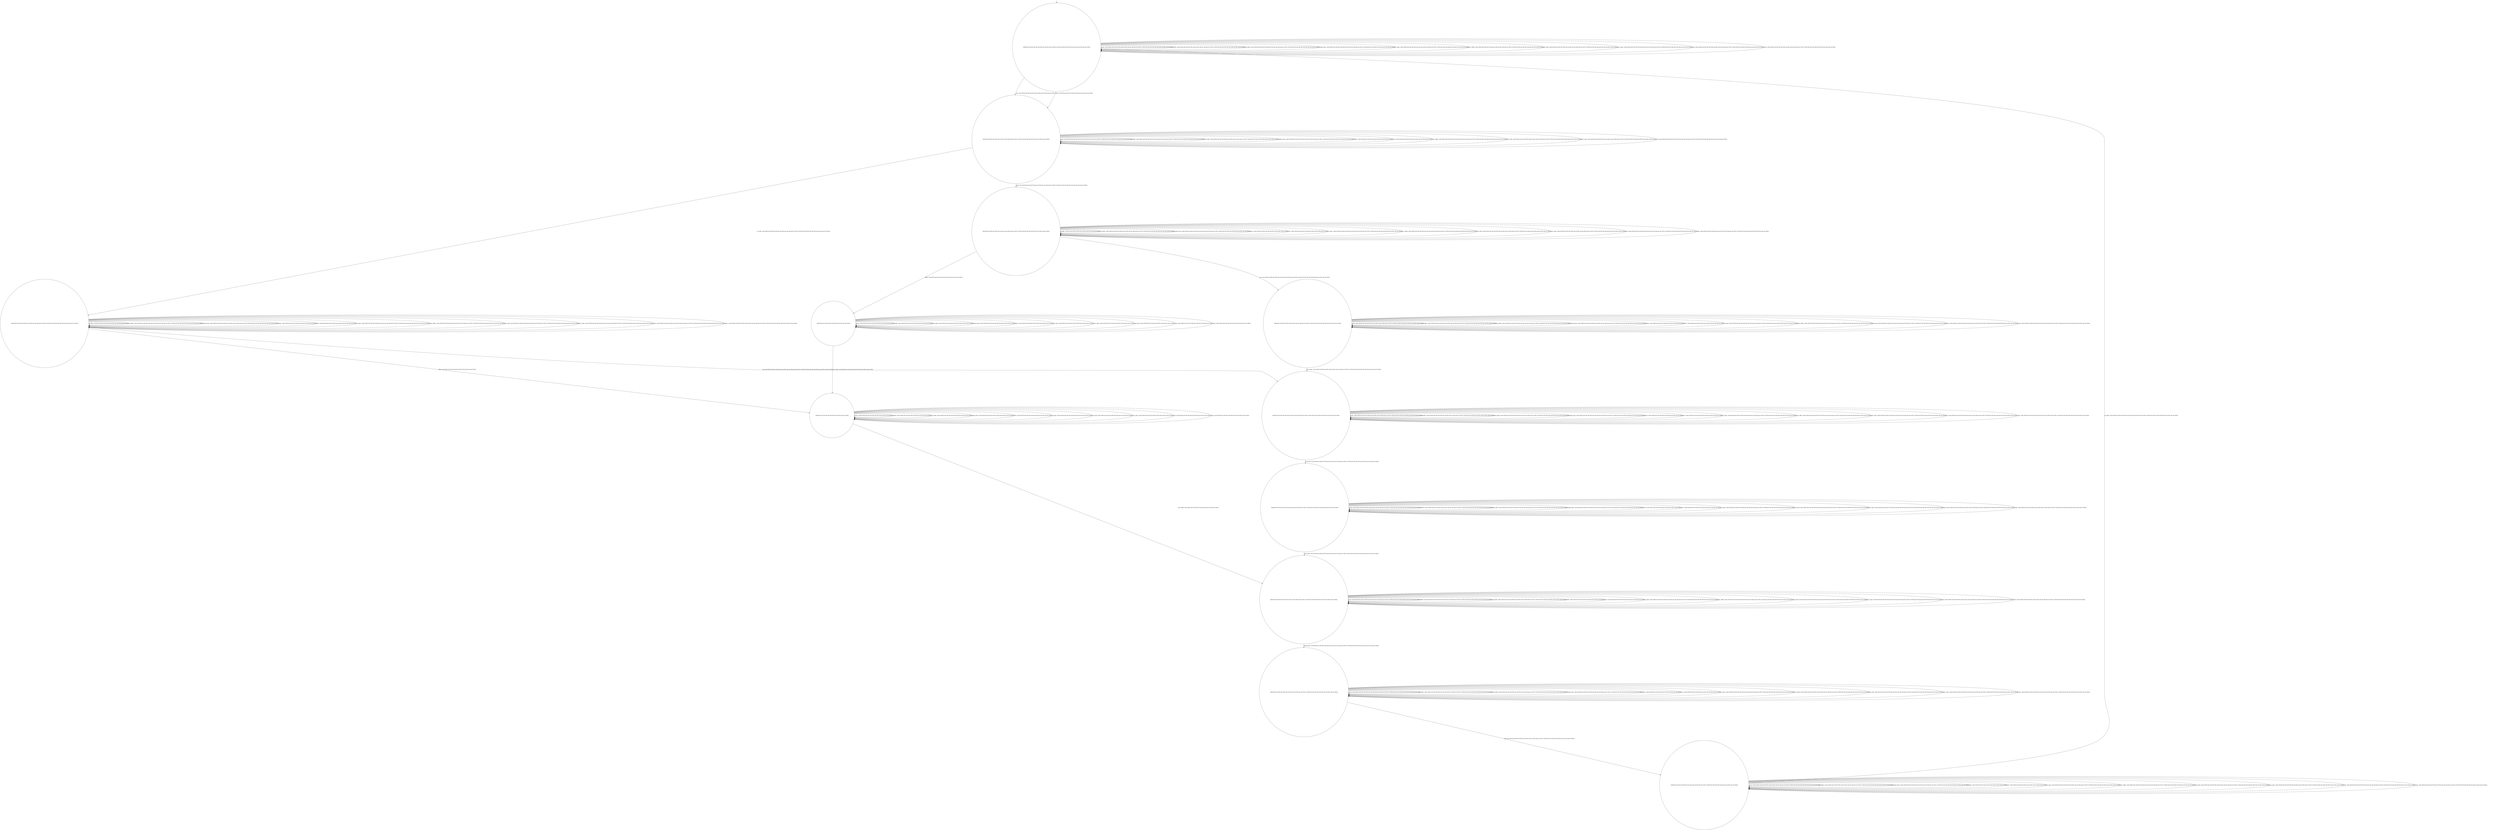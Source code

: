 digraph g {
	edge [lblstyle="above, sloped"];
	s0 [shape="circle" label="0@[((EUR and COF and CAP and TON and not DOL and not TEA) or (EUR and CAP and TON and not DOL and not TEA and not COF))]"];
	s1 [shape="circle" label="1@[((EUR and CAP and TON and not DOL and not TEA and not COF) or (EUR and COF and CAP and TON and not DOL and not TEA))]"];
	s2 [shape="circle" label="2@[((EUR and CAP and TON and not DOL and not TEA and not COF) or (EUR and COF and CAP and TON and not DOL and not TEA))]"];
	s3 [shape="circle" label="3@[((EUR and CAP and TON and not DOL and not TEA and not COF) or (EUR and COF and CAP and TON and not DOL and not TEA))]"];
	s4 [shape="circle" label="4@[((EUR and CAP and TON and not DOL and not TEA and not COF) or (EUR and COF and CAP and TON and not DOL and not TEA))]"];
	s5 [shape="circle" label="5@[((EUR and COF and CAP and TON and not DOL and not TEA))]"];
	s6 [shape="circle" label="6@[((EUR and CAP and TON and not DOL and not TEA and not COF) or (EUR and COF and CAP and TON and not DOL and not TEA))]"];
	s7 [shape="circle" label="7@[((EUR and COF and CAP and TON and not DOL and not TEA))]"];
	s8 [shape="circle" label="8@[((EUR and CAP and TON and not DOL and not TEA and not COF) or (EUR and COF and CAP and TON and not DOL and not TEA))]"];
	s9 [shape="circle" label="9@[((EUR and CAP and TON and not DOL and not TEA and not COF) or (EUR and COF and CAP and TON and not DOL and not TEA))]"];
	s10 [shape="circle" label="10@[((EUR and CAP and TON and not DOL and not TEA and not COF) or (EUR and COF and CAP and TON and not DOL and not TEA))]"];
	s11 [shape="circle" label="11@[((EUR and CAP and TON and not DOL and not TEA and not COF) or (EUR and COF and CAP and TON and not DOL and not TEA))]"];
	s0 -> s0 [label="cap / nok() [((EUR and CAP and TON and not DOL and not TEA and not COF) or (EUR and COF and CAP and TON and not DOL and not TEA))]"];
	s0 -> s0 [label="coffee / nok() [((EUR and CAP and TON and not DOL and not TEA and not COF) or (EUR and COF and CAP and TON and not DOL and not TEA))]"];
	s0 -> s0 [label="cup_taken / nok() [((EUR and CAP and TON and not DOL and not TEA and not COF) or (EUR and COF and CAP and TON and not DOL and not TEA))]"];
	s0 -> s0 [label="display_done / nok() [((EUR and CAP and TON and not DOL and not TEA and not COF) or (EUR and COF and CAP and TON and not DOL and not TEA))]"];
	s0 -> s1 [label="dollar / ok() [((EUR and COF and CAP and TON and not DOL and not TEA))]"];
	s0 -> s1 [label="euro / ok() [((EUR and CAP and TON and not DOL and not TEA and not COF))]"];
	s0 -> s0 [label="no_sugar / nok() [((EUR and CAP and TON and not DOL and not TEA and not COF) or (EUR and COF and CAP and TON and not DOL and not TEA))]"];
	s0 -> s0 [label="pour_coffee / nok() [((EUR and CAP and TON and not DOL and not TEA and not COF) or (EUR and COF and CAP and TON and not DOL and not TEA))]"];
	s0 -> s0 [label="pour_milk / nok() [((EUR and CAP and TON and not DOL and not TEA and not COF) or (EUR and COF and CAP and TON and not DOL and not TEA))]"];
	s0 -> s0 [label="pour_sugar / nok() [((EUR and CAP and TON and not DOL and not TEA and not COF) or (EUR and COF and CAP and TON and not DOL and not TEA))]"];
	s0 -> s0 [label="ring / nok() [((EUR and CAP and TON and not DOL and not TEA and not COF) or (EUR and COF and CAP and TON and not DOL and not TEA))]"];
	s0 -> s0 [label="sugar / nok() [((EUR and CAP and TON and not DOL and not TEA and not COF) or (EUR and COF and CAP and TON and not DOL and not TEA))]"];
	s1 -> s1 [label="cap / nok() [((EUR and CAP and TON and not DOL and not TEA and not COF) or (EUR and COF and CAP and TON and not DOL and not TEA))]"];
	s1 -> s1 [label="coffee / nok() [((EUR and CAP and TON and not DOL and not TEA and not COF) or (EUR and COF and CAP and TON and not DOL and not TEA))]"];
	s1 -> s1 [label="cup_taken / nok() [((EUR and CAP and TON and not DOL and not TEA and not COF) or (EUR and COF and CAP and TON and not DOL and not TEA))]"];
	s1 -> s1 [label="display_done / nok() [((EUR and CAP and TON and not DOL and not TEA and not COF) or (EUR and COF and CAP and TON and not DOL and not TEA))]"];
	s1 -> s1 [label="dollar / nok() [((EUR and COF and CAP and TON and not DOL and not TEA))]"];
	s1 -> s1 [label="euro / nok() [((EUR and CAP and TON and not DOL and not TEA and not COF))]"];
	s1 -> s2 [label="no_sugar / ok() [((EUR and CAP and TON and not DOL and not TEA and not COF) or (EUR and COF and CAP and TON and not DOL and not TEA))]"];
	s1 -> s1 [label="pour_coffee / nok() [((EUR and CAP and TON and not DOL and not TEA and not COF) or (EUR and COF and CAP and TON and not DOL and not TEA))]"];
	s1 -> s1 [label="pour_milk / nok() [((EUR and CAP and TON and not DOL and not TEA and not COF) or (EUR and COF and CAP and TON and not DOL and not TEA))]"];
	s1 -> s1 [label="pour_sugar / nok() [((EUR and CAP and TON and not DOL and not TEA and not COF) or (EUR and COF and CAP and TON and not DOL and not TEA))]"];
	s1 -> s1 [label="ring / nok() [((EUR and CAP and TON and not DOL and not TEA and not COF) or (EUR and COF and CAP and TON and not DOL and not TEA))]"];
	s1 -> s3 [label="sugar / ok() [((EUR and CAP and TON and not DOL and not TEA and not COF) or (EUR and COF and CAP and TON and not DOL and not TEA))]"];
	s2 -> s6 [label="cap / ok() [((EUR and CAP and TON and not DOL and not TEA and not COF) or (EUR and COF and CAP and TON and not DOL and not TEA))]"];
	s2 -> s2 [label="coffee / Ω [((EUR and CAP and TON and not DOL and not TEA and not COF))]"];
	s2 -> s7 [label="coffee / ok() [((EUR and COF and CAP and TON and not DOL and not TEA))]"];
	s2 -> s2 [label="cup_taken / nok() [((EUR and CAP and TON and not DOL and not TEA and not COF) or (EUR and COF and CAP and TON and not DOL and not TEA))]"];
	s2 -> s2 [label="display_done / nok() [((EUR and CAP and TON and not DOL and not TEA and not COF) or (EUR and COF and CAP and TON and not DOL and not TEA))]"];
	s2 -> s2 [label="dollar / nok() [((EUR and COF and CAP and TON and not DOL and not TEA))]"];
	s2 -> s2 [label="euro / nok() [((EUR and CAP and TON and not DOL and not TEA and not COF))]"];
	s2 -> s2 [label="no_sugar / nok() [((EUR and CAP and TON and not DOL and not TEA and not COF) or (EUR and COF and CAP and TON and not DOL and not TEA))]"];
	s2 -> s2 [label="pour_coffee / nok() [((EUR and CAP and TON and not DOL and not TEA and not COF) or (EUR and COF and CAP and TON and not DOL and not TEA))]"];
	s2 -> s2 [label="pour_milk / nok() [((EUR and CAP and TON and not DOL and not TEA and not COF) or (EUR and COF and CAP and TON and not DOL and not TEA))]"];
	s2 -> s2 [label="pour_sugar / nok() [((EUR and CAP and TON and not DOL and not TEA and not COF) or (EUR and COF and CAP and TON and not DOL and not TEA))]"];
	s2 -> s2 [label="ring / nok() [((EUR and CAP and TON and not DOL and not TEA and not COF) or (EUR and COF and CAP and TON and not DOL and not TEA))]"];
	s2 -> s2 [label="sugar / void() [((EUR and CAP and TON and not DOL and not TEA and not COF) or (EUR and COF and CAP and TON and not DOL and not TEA))]"];
	s3 -> s4 [label="cap / ok() [((EUR and CAP and TON and not DOL and not TEA and not COF) or (EUR and COF and CAP and TON and not DOL and not TEA))]"];
	s3 -> s3 [label="coffee / Ω [((EUR and CAP and TON and not DOL and not TEA and not COF))]"];
	s3 -> s5 [label="coffee / ok() [((EUR and COF and CAP and TON and not DOL and not TEA))]"];
	s3 -> s3 [label="cup_taken / nok() [((EUR and CAP and TON and not DOL and not TEA and not COF) or (EUR and COF and CAP and TON and not DOL and not TEA))]"];
	s3 -> s3 [label="display_done / nok() [((EUR and CAP and TON and not DOL and not TEA and not COF) or (EUR and COF and CAP and TON and not DOL and not TEA))]"];
	s3 -> s3 [label="dollar / nok() [((EUR and COF and CAP and TON and not DOL and not TEA))]"];
	s3 -> s3 [label="euro / nok() [((EUR and CAP and TON and not DOL and not TEA and not COF))]"];
	s3 -> s3 [label="no_sugar / void() [((EUR and CAP and TON and not DOL and not TEA and not COF) or (EUR and COF and CAP and TON and not DOL and not TEA))]"];
	s3 -> s3 [label="pour_coffee / nok() [((EUR and CAP and TON and not DOL and not TEA and not COF) or (EUR and COF and CAP and TON and not DOL and not TEA))]"];
	s3 -> s3 [label="pour_milk / nok() [((EUR and CAP and TON and not DOL and not TEA and not COF) or (EUR and COF and CAP and TON and not DOL and not TEA))]"];
	s3 -> s3 [label="pour_sugar / nok() [((EUR and CAP and TON and not DOL and not TEA and not COF) or (EUR and COF and CAP and TON and not DOL and not TEA))]"];
	s3 -> s3 [label="ring / nok() [((EUR and CAP and TON and not DOL and not TEA and not COF) or (EUR and COF and CAP and TON and not DOL and not TEA))]"];
	s3 -> s3 [label="sugar / nok() [((EUR and CAP and TON and not DOL and not TEA and not COF) or (EUR and COF and CAP and TON and not DOL and not TEA))]"];
	s4 -> s4 [label="cap / nok() [((EUR and CAP and TON and not DOL and not TEA and not COF) or (EUR and COF and CAP and TON and not DOL and not TEA))]"];
	s4 -> s4 [label="coffee / void() [((EUR and CAP and TON and not DOL and not TEA and not COF) or (EUR and COF and CAP and TON and not DOL and not TEA))]"];
	s4 -> s4 [label="cup_taken / nok() [((EUR and CAP and TON and not DOL and not TEA and not COF) or (EUR and COF and CAP and TON and not DOL and not TEA))]"];
	s4 -> s4 [label="display_done / nok() [((EUR and CAP and TON and not DOL and not TEA and not COF) or (EUR and COF and CAP and TON and not DOL and not TEA))]"];
	s4 -> s4 [label="dollar / nok() [((EUR and COF and CAP and TON and not DOL and not TEA))]"];
	s4 -> s4 [label="euro / nok() [((EUR and CAP and TON and not DOL and not TEA and not COF))]"];
	s4 -> s4 [label="no_sugar / nok() [((EUR and CAP and TON and not DOL and not TEA and not COF) or (EUR and COF and CAP and TON and not DOL and not TEA))]"];
	s4 -> s4 [label="pour_coffee / nok() [((EUR and CAP and TON and not DOL and not TEA and not COF) or (EUR and COF and CAP and TON and not DOL and not TEA))]"];
	s4 -> s4 [label="pour_milk / nok() [((EUR and CAP and TON and not DOL and not TEA and not COF) or (EUR and COF and CAP and TON and not DOL and not TEA))]"];
	s4 -> s6 [label="pour_sugar / ok() [((EUR and CAP and TON and not DOL and not TEA and not COF) or (EUR and COF and CAP and TON and not DOL and not TEA))]"];
	s4 -> s4 [label="ring / nok() [((EUR and CAP and TON and not DOL and not TEA and not COF) or (EUR and COF and CAP and TON and not DOL and not TEA))]"];
	s4 -> s4 [label="sugar / nok() [((EUR and CAP and TON and not DOL and not TEA and not COF) or (EUR and COF and CAP and TON and not DOL and not TEA))]"];
	s5 -> s5 [label="cap / void() [((EUR and COF and CAP and TON and not DOL and not TEA))]"];
	s5 -> s5 [label="coffee / nok() [((EUR and COF and CAP and TON and not DOL and not TEA))]"];
	s5 -> s5 [label="cup_taken / nok() [((EUR and COF and CAP and TON and not DOL and not TEA))]"];
	s5 -> s5 [label="display_done / nok() [((EUR and COF and CAP and TON and not DOL and not TEA))]"];
	s5 -> s5 [label="dollar / nok() [((EUR and COF and CAP and TON and not DOL and not TEA))]"];
	s5 -> s5 [label="no_sugar / nok() [((EUR and COF and CAP and TON and not DOL and not TEA))]"];
	s5 -> s5 [label="pour_coffee / nok() [((EUR and COF and CAP and TON and not DOL and not TEA))]"];
	s5 -> s5 [label="pour_milk / nok() [((EUR and COF and CAP and TON and not DOL and not TEA))]"];
	s5 -> s7 [label="pour_sugar / ok() [((EUR and COF and CAP and TON and not DOL and not TEA))]"];
	s5 -> s5 [label="ring / nok() [((EUR and COF and CAP and TON and not DOL and not TEA))]"];
	s5 -> s5 [label="sugar / nok() [((EUR and COF and CAP and TON and not DOL and not TEA))]"];
	s6 -> s6 [label="cap / nok() [((EUR and CAP and TON and not DOL and not TEA and not COF) or (EUR and COF and CAP and TON and not DOL and not TEA))]"];
	s6 -> s6 [label="coffee / void() [((EUR and CAP and TON and not DOL and not TEA and not COF) or (EUR and COF and CAP and TON and not DOL and not TEA))]"];
	s6 -> s6 [label="cup_taken / nok() [((EUR and CAP and TON and not DOL and not TEA and not COF) or (EUR and COF and CAP and TON and not DOL and not TEA))]"];
	s6 -> s6 [label="display_done / nok() [((EUR and CAP and TON and not DOL and not TEA and not COF) or (EUR and COF and CAP and TON and not DOL and not TEA))]"];
	s6 -> s6 [label="dollar / nok() [((EUR and COF and CAP and TON and not DOL and not TEA))]"];
	s6 -> s6 [label="euro / nok() [((EUR and CAP and TON and not DOL and not TEA and not COF))]"];
	s6 -> s6 [label="no_sugar / nok() [((EUR and CAP and TON and not DOL and not TEA and not COF) or (EUR and COF and CAP and TON and not DOL and not TEA))]"];
	s6 -> s6 [label="pour_coffee / nok() [((EUR and CAP and TON and not DOL and not TEA and not COF) or (EUR and COF and CAP and TON and not DOL and not TEA))]"];
	s6 -> s9 [label="pour_milk / ok() [((EUR and CAP and TON and not DOL and not TEA and not COF) or (EUR and COF and CAP and TON and not DOL and not TEA))]"];
	s6 -> s6 [label="pour_sugar / nok() [((EUR and CAP and TON and not DOL and not TEA and not COF) or (EUR and COF and CAP and TON and not DOL and not TEA))]"];
	s6 -> s6 [label="ring / nok() [((EUR and CAP and TON and not DOL and not TEA and not COF) or (EUR and COF and CAP and TON and not DOL and not TEA))]"];
	s6 -> s6 [label="sugar / nok() [((EUR and CAP and TON and not DOL and not TEA and not COF) or (EUR and COF and CAP and TON and not DOL and not TEA))]"];
	s7 -> s7 [label="cap / void() [((EUR and COF and CAP and TON and not DOL and not TEA))]"];
	s7 -> s7 [label="coffee / nok() [((EUR and COF and CAP and TON and not DOL and not TEA))]"];
	s7 -> s7 [label="cup_taken / nok() [((EUR and COF and CAP and TON and not DOL and not TEA))]"];
	s7 -> s7 [label="display_done / nok() [((EUR and COF and CAP and TON and not DOL and not TEA))]"];
	s7 -> s7 [label="dollar / nok() [((EUR and COF and CAP and TON and not DOL and not TEA))]"];
	s7 -> s7 [label="no_sugar / nok() [((EUR and COF and CAP and TON and not DOL and not TEA))]"];
	s7 -> s8 [label="pour_coffee / ok() [((EUR and COF and CAP and TON and not DOL and not TEA))]"];
	s7 -> s7 [label="pour_milk / nok() [((EUR and COF and CAP and TON and not DOL and not TEA))]"];
	s7 -> s7 [label="pour_sugar / nok() [((EUR and COF and CAP and TON and not DOL and not TEA))]"];
	s7 -> s7 [label="ring / nok() [((EUR and COF and CAP and TON and not DOL and not TEA))]"];
	s7 -> s7 [label="sugar / nok() [((EUR and COF and CAP and TON and not DOL and not TEA))]"];
	s8 -> s8 [label="cap / nok() [((EUR and CAP and TON and not DOL and not TEA and not COF) or (EUR and COF and CAP and TON and not DOL and not TEA))]"];
	s8 -> s8 [label="coffee / nok() [((EUR and CAP and TON and not DOL and not TEA and not COF) or (EUR and COF and CAP and TON and not DOL and not TEA))]"];
	s8 -> s8 [label="cup_taken / nok() [((EUR and CAP and TON and not DOL and not TEA and not COF) or (EUR and COF and CAP and TON and not DOL and not TEA))]"];
	s8 -> s10 [label="display_done / ok() [((EUR and CAP and TON and not DOL and not TEA and not COF) or (EUR and COF and CAP and TON and not DOL and not TEA))]"];
	s8 -> s8 [label="dollar / nok() [((EUR and COF and CAP and TON and not DOL and not TEA))]"];
	s8 -> s8 [label="euro / nok() [((EUR and CAP and TON and not DOL and not TEA and not COF))]"];
	s8 -> s8 [label="no_sugar / nok() [((EUR and CAP and TON and not DOL and not TEA and not COF) or (EUR and COF and CAP and TON and not DOL and not TEA))]"];
	s8 -> s8 [label="pour_coffee / nok() [((EUR and CAP and TON and not DOL and not TEA and not COF) or (EUR and COF and CAP and TON and not DOL and not TEA))]"];
	s8 -> s8 [label="pour_milk / nok() [((EUR and CAP and TON and not DOL and not TEA and not COF) or (EUR and COF and CAP and TON and not DOL and not TEA))]"];
	s8 -> s8 [label="pour_sugar / nok() [((EUR and CAP and TON and not DOL and not TEA and not COF) or (EUR and COF and CAP and TON and not DOL and not TEA))]"];
	s8 -> s8 [label="ring / nok() [((EUR and CAP and TON and not DOL and not TEA and not COF) or (EUR and COF and CAP and TON and not DOL and not TEA))]"];
	s8 -> s8 [label="sugar / nok() [((EUR and CAP and TON and not DOL and not TEA and not COF) or (EUR and COF and CAP and TON and not DOL and not TEA))]"];
	s9 -> s9 [label="cap / nok() [((EUR and CAP and TON and not DOL and not TEA and not COF) or (EUR and COF and CAP and TON and not DOL and not TEA))]"];
	s9 -> s9 [label="coffee / nok() [((EUR and CAP and TON and not DOL and not TEA and not COF) or (EUR and COF and CAP and TON and not DOL and not TEA))]"];
	s9 -> s9 [label="cup_taken / nok() [((EUR and CAP and TON and not DOL and not TEA and not COF) or (EUR and COF and CAP and TON and not DOL and not TEA))]"];
	s9 -> s9 [label="display_done / nok() [((EUR and CAP and TON and not DOL and not TEA and not COF) or (EUR and COF and CAP and TON and not DOL and not TEA))]"];
	s9 -> s9 [label="dollar / nok() [((EUR and COF and CAP and TON and not DOL and not TEA))]"];
	s9 -> s9 [label="euro / nok() [((EUR and CAP and TON and not DOL and not TEA and not COF))]"];
	s9 -> s9 [label="no_sugar / nok() [((EUR and CAP and TON and not DOL and not TEA and not COF) or (EUR and COF and CAP and TON and not DOL and not TEA))]"];
	s9 -> s8 [label="pour_coffee / ok() [((EUR and CAP and TON and not DOL and not TEA and not COF) or (EUR and COF and CAP and TON and not DOL and not TEA))]"];
	s9 -> s9 [label="pour_milk / nok() [((EUR and CAP and TON and not DOL and not TEA and not COF) or (EUR and COF and CAP and TON and not DOL and not TEA))]"];
	s9 -> s9 [label="pour_sugar / nok() [((EUR and CAP and TON and not DOL and not TEA and not COF) or (EUR and COF and CAP and TON and not DOL and not TEA))]"];
	s9 -> s9 [label="ring / nok() [((EUR and CAP and TON and not DOL and not TEA and not COF) or (EUR and COF and CAP and TON and not DOL and not TEA))]"];
	s9 -> s9 [label="sugar / nok() [((EUR and CAP and TON and not DOL and not TEA and not COF) or (EUR and COF and CAP and TON and not DOL and not TEA))]"];
	s10 -> s10 [label="cap / nok() [((EUR and CAP and TON and not DOL and not TEA and not COF) or (EUR and COF and CAP and TON and not DOL and not TEA))]"];
	s10 -> s10 [label="coffee / nok() [((EUR and CAP and TON and not DOL and not TEA and not COF) or (EUR and COF and CAP and TON and not DOL and not TEA))]"];
	s10 -> s10 [label="cup_taken / nok() [((EUR and CAP and TON and not DOL and not TEA and not COF) or (EUR and COF and CAP and TON and not DOL and not TEA))]"];
	s10 -> s10 [label="display_done / nok() [((EUR and CAP and TON and not DOL and not TEA and not COF) or (EUR and COF and CAP and TON and not DOL and not TEA))]"];
	s10 -> s10 [label="dollar / nok() [((EUR and COF and CAP and TON and not DOL and not TEA))]"];
	s10 -> s10 [label="euro / nok() [((EUR and CAP and TON and not DOL and not TEA and not COF))]"];
	s10 -> s10 [label="no_sugar / nok() [((EUR and CAP and TON and not DOL and not TEA and not COF) or (EUR and COF and CAP and TON and not DOL and not TEA))]"];
	s10 -> s10 [label="pour_coffee / nok() [((EUR and CAP and TON and not DOL and not TEA and not COF) or (EUR and COF and CAP and TON and not DOL and not TEA))]"];
	s10 -> s10 [label="pour_milk / nok() [((EUR and CAP and TON and not DOL and not TEA and not COF) or (EUR and COF and CAP and TON and not DOL and not TEA))]"];
	s10 -> s10 [label="pour_sugar / nok() [((EUR and CAP and TON and not DOL and not TEA and not COF) or (EUR and COF and CAP and TON and not DOL and not TEA))]"];
	s10 -> s11 [label="ring / ok() [((EUR and CAP and TON and not DOL and not TEA and not COF) or (EUR and COF and CAP and TON and not DOL and not TEA))]"];
	s10 -> s10 [label="sugar / nok() [((EUR and CAP and TON and not DOL and not TEA and not COF) or (EUR and COF and CAP and TON and not DOL and not TEA))]"];
	s11 -> s11 [label="cap / nok() [((EUR and CAP and TON and not DOL and not TEA and not COF) or (EUR and COF and CAP and TON and not DOL and not TEA))]"];
	s11 -> s11 [label="coffee / nok() [((EUR and CAP and TON and not DOL and not TEA and not COF) or (EUR and COF and CAP and TON and not DOL and not TEA))]"];
	s11 -> s0 [label="cup_taken / ok() [((EUR and CAP and TON and not DOL and not TEA and not COF) or (EUR and COF and CAP and TON and not DOL and not TEA))]"];
	s11 -> s11 [label="display_done / nok() [((EUR and CAP and TON and not DOL and not TEA and not COF) or (EUR and COF and CAP and TON and not DOL and not TEA))]"];
	s11 -> s11 [label="dollar / nok() [((EUR and COF and CAP and TON and not DOL and not TEA))]"];
	s11 -> s11 [label="euro / nok() [((EUR and CAP and TON and not DOL and not TEA and not COF))]"];
	s11 -> s11 [label="no_sugar / nok() [((EUR and CAP and TON and not DOL and not TEA and not COF) or (EUR and COF and CAP and TON and not DOL and not TEA))]"];
	s11 -> s11 [label="pour_coffee / nok() [((EUR and CAP and TON and not DOL and not TEA and not COF) or (EUR and COF and CAP and TON and not DOL and not TEA))]"];
	s11 -> s11 [label="pour_milk / nok() [((EUR and CAP and TON and not DOL and not TEA and not COF) or (EUR and COF and CAP and TON and not DOL and not TEA))]"];
	s11 -> s11 [label="pour_sugar / nok() [((EUR and CAP and TON and not DOL and not TEA and not COF) or (EUR and COF and CAP and TON and not DOL and not TEA))]"];
	s11 -> s11 [label="ring / nok() [((EUR and CAP and TON and not DOL and not TEA and not COF) or (EUR and COF and CAP and TON and not DOL and not TEA))]"];
	s11 -> s11 [label="sugar / nok() [((EUR and CAP and TON and not DOL and not TEA and not COF) or (EUR and COF and CAP and TON and not DOL and not TEA))]"];
	__start0 [label="" shape="none" width="0" height="0"];
	__start0 -> s0;
}